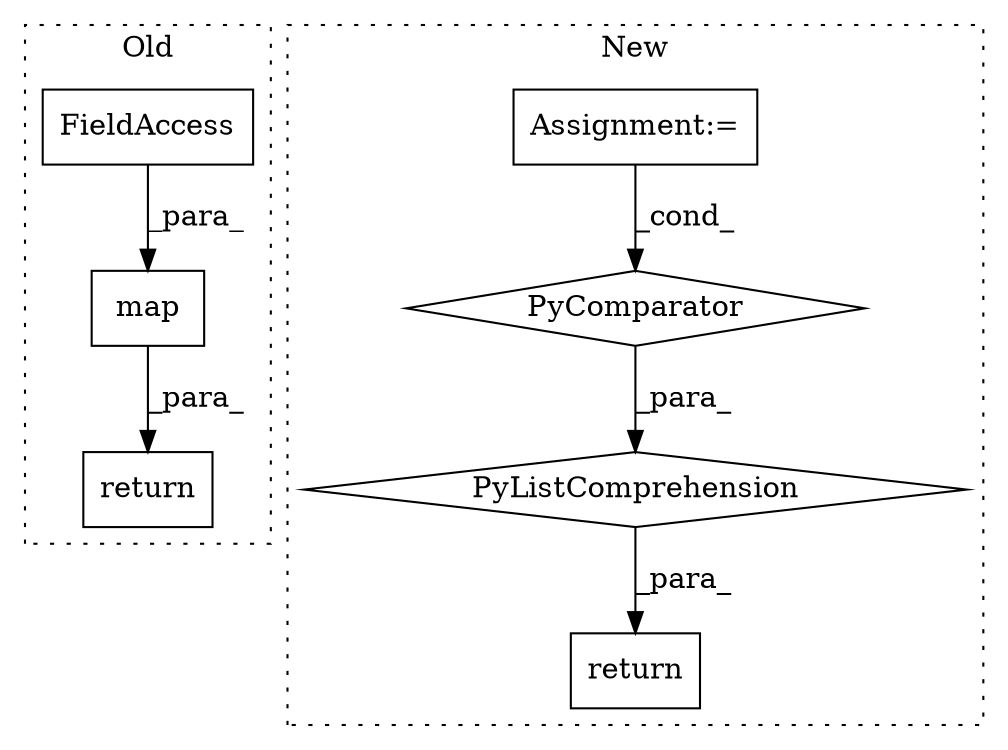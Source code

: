 digraph G {
subgraph cluster0 {
1 [label="map" a="32" s="4285,4311" l="4,1" shape="box"];
3 [label="return" a="41" s="4278" l="7" shape="box"];
5 [label="FieldAccess" a="22" s="4289" l="17" shape="box"];
label = "Old";
style="dotted";
}
subgraph cluster1 {
2 [label="return" a="41" s="4325" l="18" shape="box"];
4 [label="Assignment:=" a="7" s="4421" l="20" shape="box"];
6 [label="PyComparator" a="113" s="4421" l="20" shape="diamond"];
7 [label="PyListComprehension" a="109" s="4343" l="106" shape="diamond"];
label = "New";
style="dotted";
}
1 -> 3 [label="_para_"];
4 -> 6 [label="_cond_"];
5 -> 1 [label="_para_"];
6 -> 7 [label="_para_"];
7 -> 2 [label="_para_"];
}